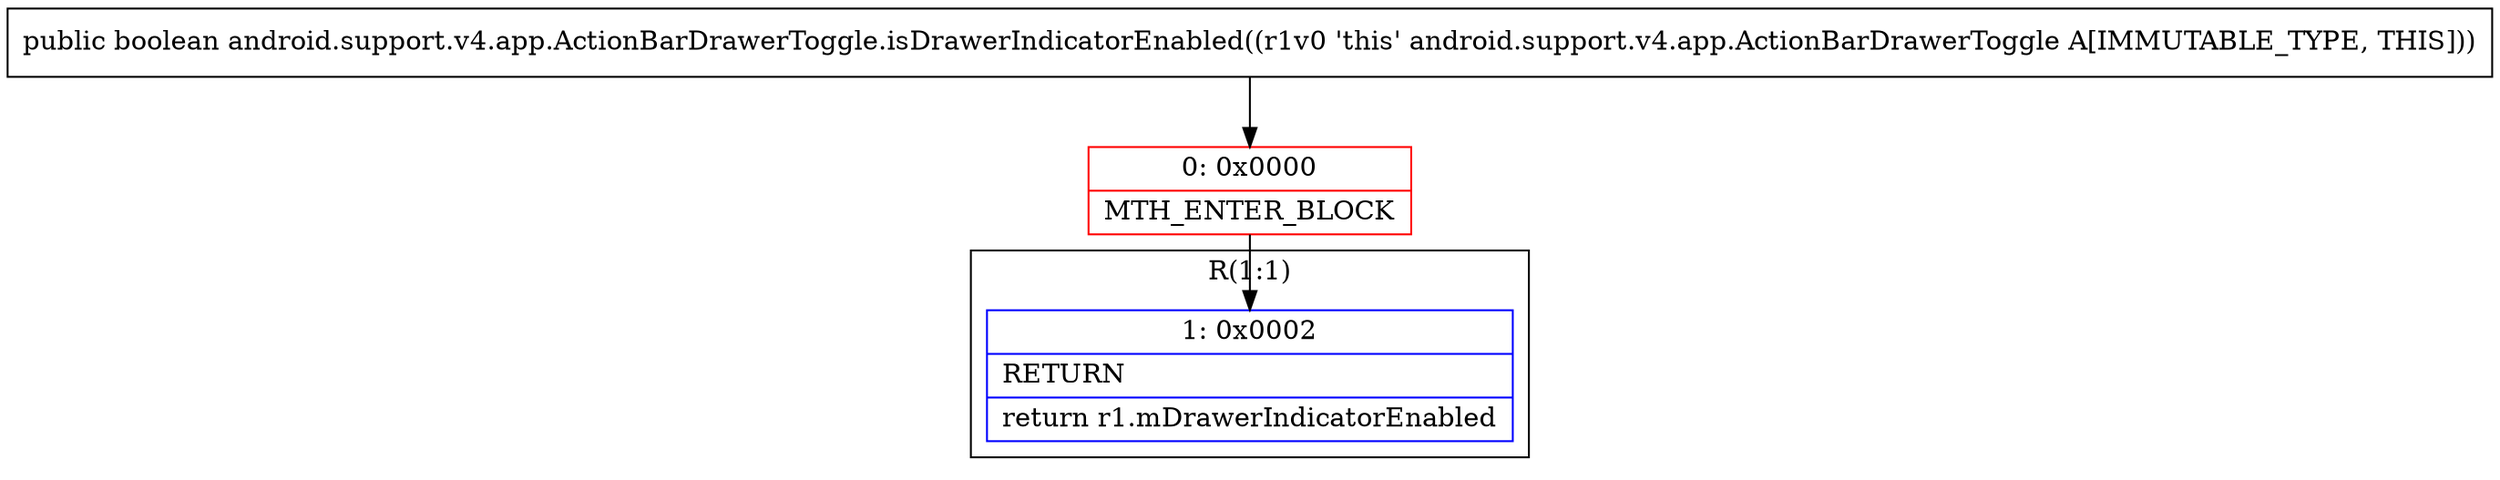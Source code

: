 digraph "CFG forandroid.support.v4.app.ActionBarDrawerToggle.isDrawerIndicatorEnabled()Z" {
subgraph cluster_Region_1773114587 {
label = "R(1:1)";
node [shape=record,color=blue];
Node_1 [shape=record,label="{1\:\ 0x0002|RETURN\l|return r1.mDrawerIndicatorEnabled\l}"];
}
Node_0 [shape=record,color=red,label="{0\:\ 0x0000|MTH_ENTER_BLOCK\l}"];
MethodNode[shape=record,label="{public boolean android.support.v4.app.ActionBarDrawerToggle.isDrawerIndicatorEnabled((r1v0 'this' android.support.v4.app.ActionBarDrawerToggle A[IMMUTABLE_TYPE, THIS])) }"];
MethodNode -> Node_0;
Node_0 -> Node_1;
}

